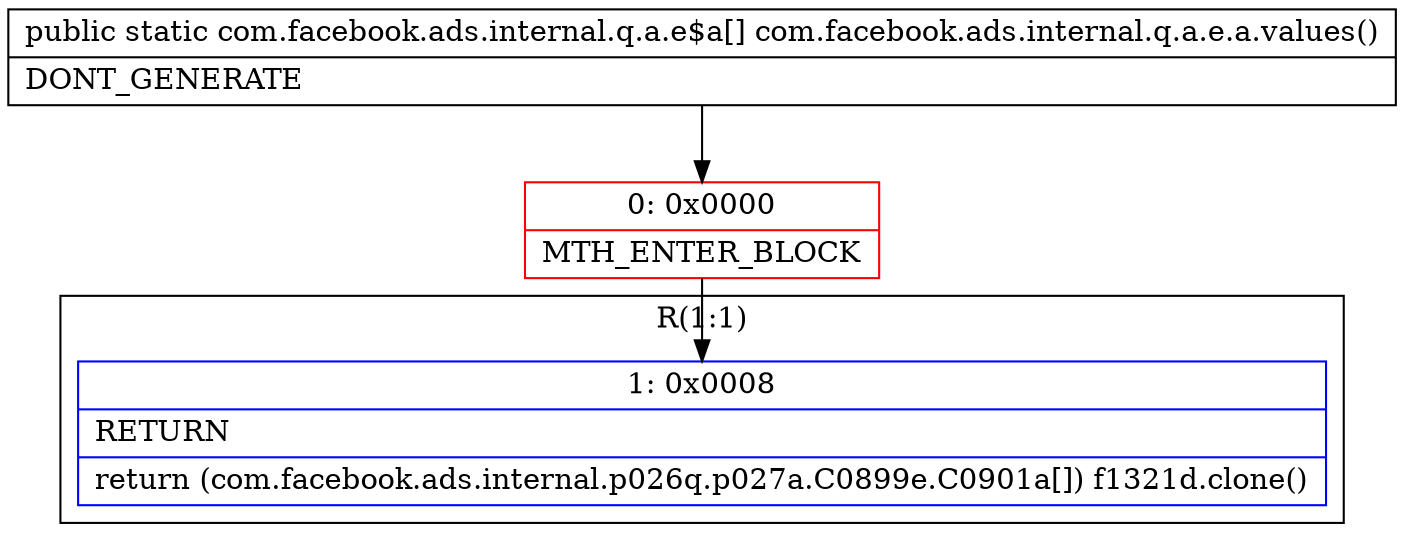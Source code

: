 digraph "CFG forcom.facebook.ads.internal.q.a.e.a.values()[Lcom\/facebook\/ads\/internal\/q\/a\/e$a;" {
subgraph cluster_Region_1572976361 {
label = "R(1:1)";
node [shape=record,color=blue];
Node_1 [shape=record,label="{1\:\ 0x0008|RETURN\l|return (com.facebook.ads.internal.p026q.p027a.C0899e.C0901a[]) f1321d.clone()\l}"];
}
Node_0 [shape=record,color=red,label="{0\:\ 0x0000|MTH_ENTER_BLOCK\l}"];
MethodNode[shape=record,label="{public static com.facebook.ads.internal.q.a.e$a[] com.facebook.ads.internal.q.a.e.a.values()  | DONT_GENERATE\l}"];
MethodNode -> Node_0;
Node_0 -> Node_1;
}

